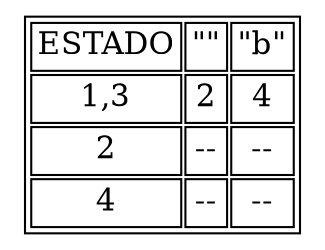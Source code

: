 digraph Grafica{
graph [ratio=fill];
node [label="\N", fontsize=15, shape=plaintext];
graph [bb="0,0,352,154"];arset [label=<
        <TABLE ALIGN="LEFT">
<TR><TD>ESTADO</TD>
<TD>"
"</TD>
<TD>"b"</TD>
</TR><TR><TD>1,3</TD>
<TD>2</TD>
<TD>4</TD>
</TR><TR><TD>2</TD>
<TD>--</TD>
<TD>--</TD>
</TR><TR><TD>4</TD>
<TD>--</TD>
<TD>--</TD>
</TR></TABLE>
>,];
}
